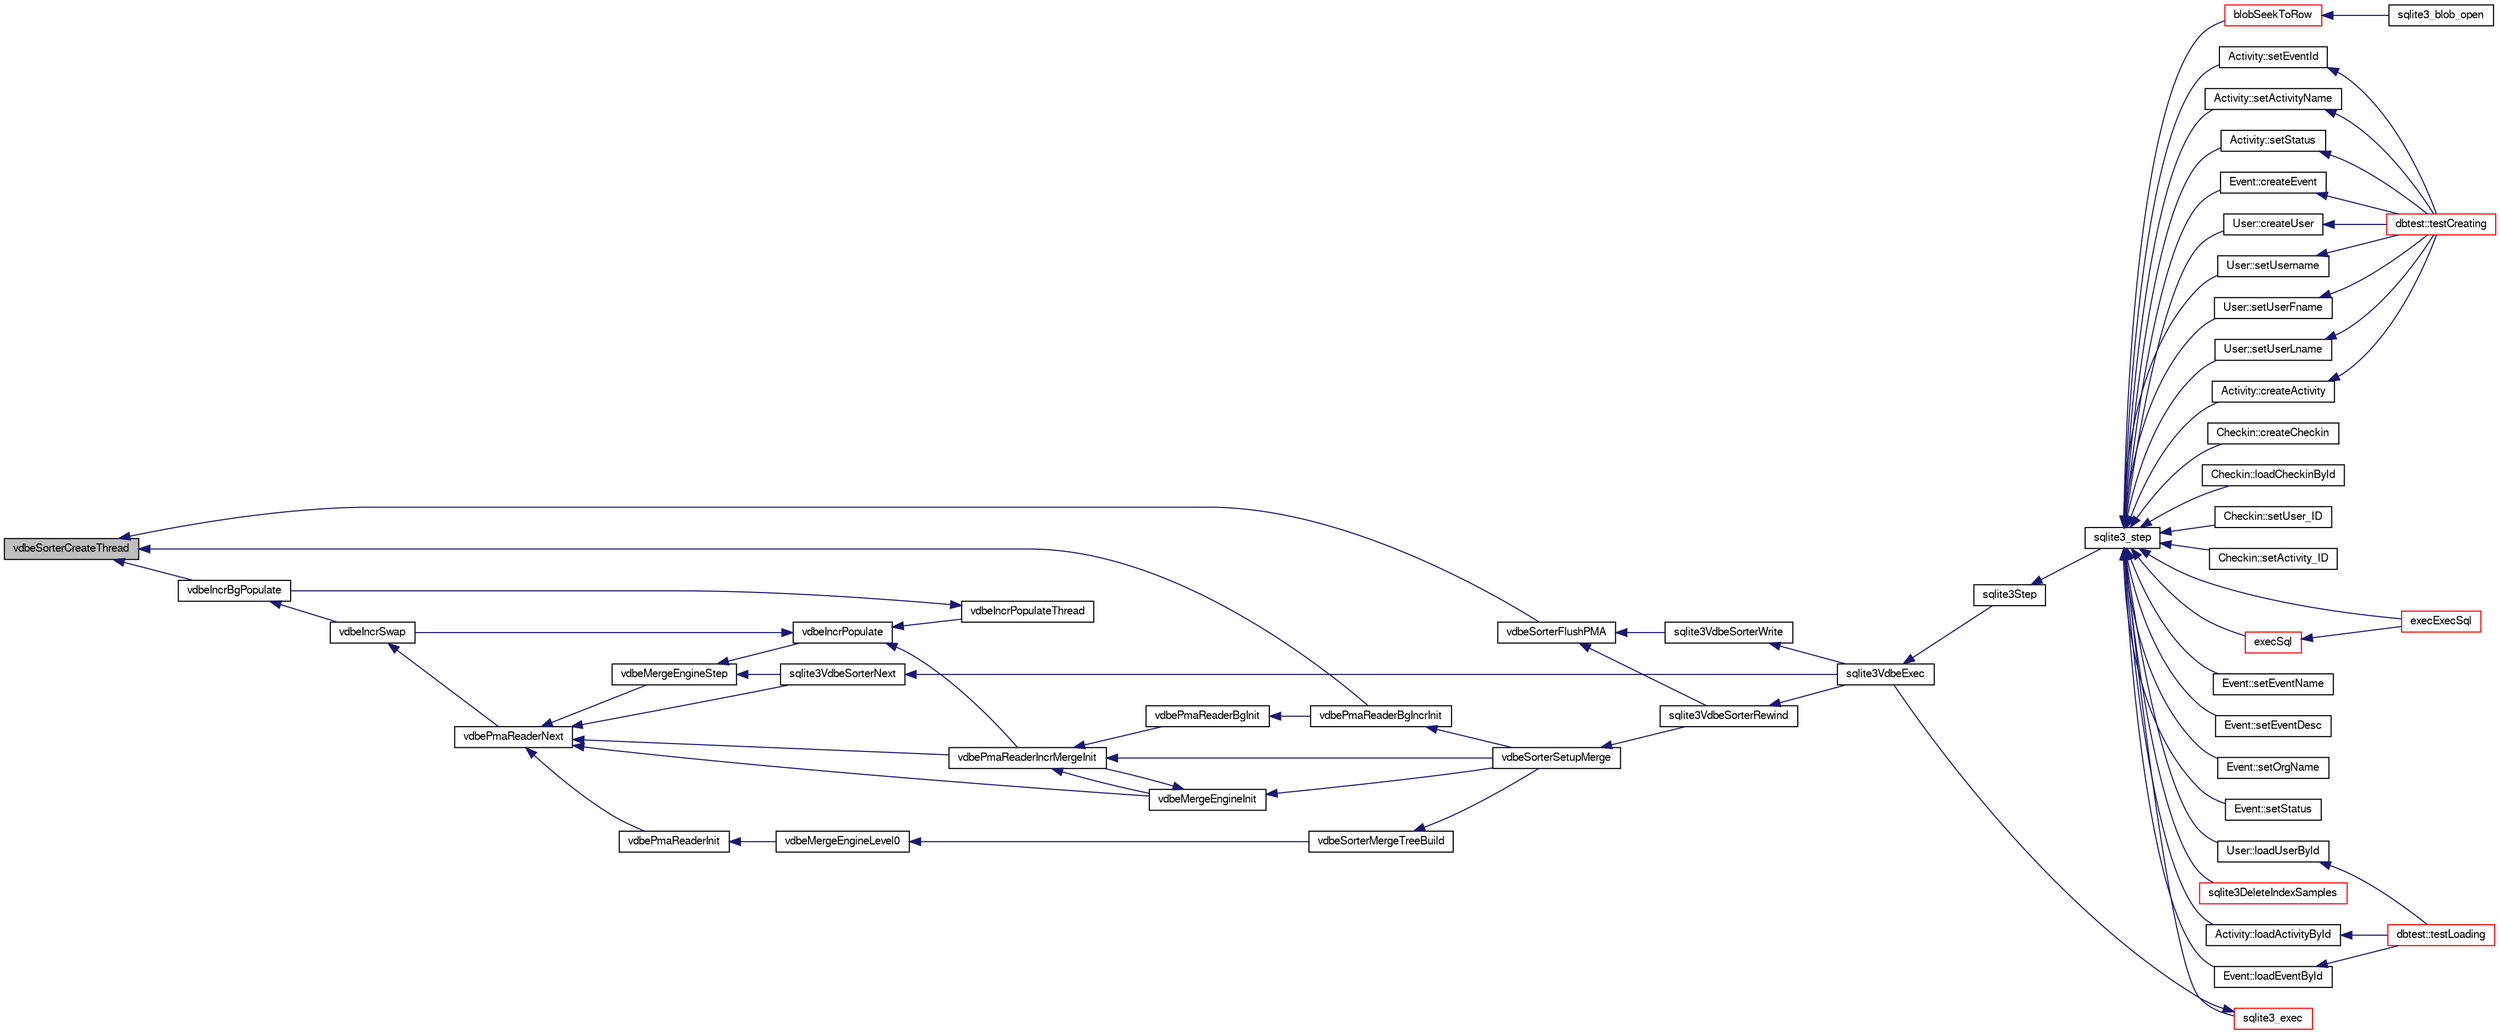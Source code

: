 digraph "vdbeSorterCreateThread"
{
  edge [fontname="FreeSans",fontsize="10",labelfontname="FreeSans",labelfontsize="10"];
  node [fontname="FreeSans",fontsize="10",shape=record];
  rankdir="LR";
  Node880569 [label="vdbeSorterCreateThread",height=0.2,width=0.4,color="black", fillcolor="grey75", style="filled", fontcolor="black"];
  Node880569 -> Node880570 [dir="back",color="midnightblue",fontsize="10",style="solid",fontname="FreeSans"];
  Node880570 [label="vdbeSorterFlushPMA",height=0.2,width=0.4,color="black", fillcolor="white", style="filled",URL="$sqlite3_8c.html#ada9bb002d01885ef3856a19b12b99151"];
  Node880570 -> Node880571 [dir="back",color="midnightblue",fontsize="10",style="solid",fontname="FreeSans"];
  Node880571 [label="sqlite3VdbeSorterWrite",height=0.2,width=0.4,color="black", fillcolor="white", style="filled",URL="$sqlite3_8c.html#a1285a5dd9fee5078593b3cda07911c39"];
  Node880571 -> Node880572 [dir="back",color="midnightblue",fontsize="10",style="solid",fontname="FreeSans"];
  Node880572 [label="sqlite3VdbeExec",height=0.2,width=0.4,color="black", fillcolor="white", style="filled",URL="$sqlite3_8c.html#a8ce40a614bdc56719c4d642b1e4dfb21"];
  Node880572 -> Node880573 [dir="back",color="midnightblue",fontsize="10",style="solid",fontname="FreeSans"];
  Node880573 [label="sqlite3Step",height=0.2,width=0.4,color="black", fillcolor="white", style="filled",URL="$sqlite3_8c.html#a3f2872e873e2758a4beedad1d5113554"];
  Node880573 -> Node880574 [dir="back",color="midnightblue",fontsize="10",style="solid",fontname="FreeSans"];
  Node880574 [label="sqlite3_step",height=0.2,width=0.4,color="black", fillcolor="white", style="filled",URL="$sqlite3_8h.html#ac1e491ce36b7471eb28387f7d3c74334"];
  Node880574 -> Node880575 [dir="back",color="midnightblue",fontsize="10",style="solid",fontname="FreeSans"];
  Node880575 [label="Activity::createActivity",height=0.2,width=0.4,color="black", fillcolor="white", style="filled",URL="$classActivity.html#a813cc5e52c14ab49b39014c134e3425b"];
  Node880575 -> Node880576 [dir="back",color="midnightblue",fontsize="10",style="solid",fontname="FreeSans"];
  Node880576 [label="dbtest::testCreating",height=0.2,width=0.4,color="red", fillcolor="white", style="filled",URL="$classdbtest.html#a8193e88a7df657069c8a6bd09c8243b7"];
  Node880574 -> Node880578 [dir="back",color="midnightblue",fontsize="10",style="solid",fontname="FreeSans"];
  Node880578 [label="Activity::loadActivityById",height=0.2,width=0.4,color="black", fillcolor="white", style="filled",URL="$classActivity.html#abe4ffb4f08a47212ebf9013259d9e7fd"];
  Node880578 -> Node880579 [dir="back",color="midnightblue",fontsize="10",style="solid",fontname="FreeSans"];
  Node880579 [label="dbtest::testLoading",height=0.2,width=0.4,color="red", fillcolor="white", style="filled",URL="$classdbtest.html#a6f98d82a2c8e2b9040848763504ddae1"];
  Node880574 -> Node880580 [dir="back",color="midnightblue",fontsize="10",style="solid",fontname="FreeSans"];
  Node880580 [label="Activity::setEventId",height=0.2,width=0.4,color="black", fillcolor="white", style="filled",URL="$classActivity.html#adb1d0fd0d08f473e068f0a4086bfa9ca"];
  Node880580 -> Node880576 [dir="back",color="midnightblue",fontsize="10",style="solid",fontname="FreeSans"];
  Node880574 -> Node880581 [dir="back",color="midnightblue",fontsize="10",style="solid",fontname="FreeSans"];
  Node880581 [label="Activity::setActivityName",height=0.2,width=0.4,color="black", fillcolor="white", style="filled",URL="$classActivity.html#a62dc3737b33915a36086f9dd26d16a81"];
  Node880581 -> Node880576 [dir="back",color="midnightblue",fontsize="10",style="solid",fontname="FreeSans"];
  Node880574 -> Node880582 [dir="back",color="midnightblue",fontsize="10",style="solid",fontname="FreeSans"];
  Node880582 [label="Activity::setStatus",height=0.2,width=0.4,color="black", fillcolor="white", style="filled",URL="$classActivity.html#af618135a7738f4d2a7ee147a8ef912ea"];
  Node880582 -> Node880576 [dir="back",color="midnightblue",fontsize="10",style="solid",fontname="FreeSans"];
  Node880574 -> Node880583 [dir="back",color="midnightblue",fontsize="10",style="solid",fontname="FreeSans"];
  Node880583 [label="Checkin::createCheckin",height=0.2,width=0.4,color="black", fillcolor="white", style="filled",URL="$classCheckin.html#a4e40acdf7fff0e607f6de4f24f3a163c"];
  Node880574 -> Node880584 [dir="back",color="midnightblue",fontsize="10",style="solid",fontname="FreeSans"];
  Node880584 [label="Checkin::loadCheckinById",height=0.2,width=0.4,color="black", fillcolor="white", style="filled",URL="$classCheckin.html#a3461f70ea6c68475225f2a07f78a21e0"];
  Node880574 -> Node880585 [dir="back",color="midnightblue",fontsize="10",style="solid",fontname="FreeSans"];
  Node880585 [label="Checkin::setUser_ID",height=0.2,width=0.4,color="black", fillcolor="white", style="filled",URL="$classCheckin.html#a76ab640f4f912876dbebf183db5359c6"];
  Node880574 -> Node880586 [dir="back",color="midnightblue",fontsize="10",style="solid",fontname="FreeSans"];
  Node880586 [label="Checkin::setActivity_ID",height=0.2,width=0.4,color="black", fillcolor="white", style="filled",URL="$classCheckin.html#ab2ff3ec2604ec73a42af25874a00b232"];
  Node880574 -> Node880587 [dir="back",color="midnightblue",fontsize="10",style="solid",fontname="FreeSans"];
  Node880587 [label="Event::createEvent",height=0.2,width=0.4,color="black", fillcolor="white", style="filled",URL="$classEvent.html#a77adb9f4a46ffb32c2d931f0691f5903"];
  Node880587 -> Node880576 [dir="back",color="midnightblue",fontsize="10",style="solid",fontname="FreeSans"];
  Node880574 -> Node880588 [dir="back",color="midnightblue",fontsize="10",style="solid",fontname="FreeSans"];
  Node880588 [label="Event::loadEventById",height=0.2,width=0.4,color="black", fillcolor="white", style="filled",URL="$classEvent.html#afa66cea33f722dbeecb69cc98fdea055"];
  Node880588 -> Node880579 [dir="back",color="midnightblue",fontsize="10",style="solid",fontname="FreeSans"];
  Node880574 -> Node880589 [dir="back",color="midnightblue",fontsize="10",style="solid",fontname="FreeSans"];
  Node880589 [label="Event::setEventName",height=0.2,width=0.4,color="black", fillcolor="white", style="filled",URL="$classEvent.html#a10596b6ca077df05184e30d62b08729d"];
  Node880574 -> Node880590 [dir="back",color="midnightblue",fontsize="10",style="solid",fontname="FreeSans"];
  Node880590 [label="Event::setEventDesc",height=0.2,width=0.4,color="black", fillcolor="white", style="filled",URL="$classEvent.html#ae36b8377dcae792f1c5c4726024c981b"];
  Node880574 -> Node880591 [dir="back",color="midnightblue",fontsize="10",style="solid",fontname="FreeSans"];
  Node880591 [label="Event::setOrgName",height=0.2,width=0.4,color="black", fillcolor="white", style="filled",URL="$classEvent.html#a19aac0f776bd764563a54977656cf680"];
  Node880574 -> Node880592 [dir="back",color="midnightblue",fontsize="10",style="solid",fontname="FreeSans"];
  Node880592 [label="Event::setStatus",height=0.2,width=0.4,color="black", fillcolor="white", style="filled",URL="$classEvent.html#ab0a6b9285af0f4172eb841e2b80f8972"];
  Node880574 -> Node880593 [dir="back",color="midnightblue",fontsize="10",style="solid",fontname="FreeSans"];
  Node880593 [label="blobSeekToRow",height=0.2,width=0.4,color="red", fillcolor="white", style="filled",URL="$sqlite3_8c.html#afff57e13332b98c8a44a7cebe38962ab"];
  Node880593 -> Node880594 [dir="back",color="midnightblue",fontsize="10",style="solid",fontname="FreeSans"];
  Node880594 [label="sqlite3_blob_open",height=0.2,width=0.4,color="black", fillcolor="white", style="filled",URL="$sqlite3_8h.html#adb8ad839a5bdd62a43785132bc7dd518"];
  Node880574 -> Node880596 [dir="back",color="midnightblue",fontsize="10",style="solid",fontname="FreeSans"];
  Node880596 [label="sqlite3DeleteIndexSamples",height=0.2,width=0.4,color="red", fillcolor="white", style="filled",URL="$sqlite3_8c.html#aaeda0302fbf61397ec009f65bed047ef"];
  Node880574 -> Node880765 [dir="back",color="midnightblue",fontsize="10",style="solid",fontname="FreeSans"];
  Node880765 [label="sqlite3_exec",height=0.2,width=0.4,color="red", fillcolor="white", style="filled",URL="$sqlite3_8h.html#a97487ec8150e0bcc8fa392ab8f0e24db"];
  Node880765 -> Node880572 [dir="back",color="midnightblue",fontsize="10",style="solid",fontname="FreeSans"];
  Node880574 -> Node880756 [dir="back",color="midnightblue",fontsize="10",style="solid",fontname="FreeSans"];
  Node880756 [label="execSql",height=0.2,width=0.4,color="red", fillcolor="white", style="filled",URL="$sqlite3_8c.html#a7d16651b98a110662f4c265eff0246cb"];
  Node880756 -> Node880757 [dir="back",color="midnightblue",fontsize="10",style="solid",fontname="FreeSans"];
  Node880757 [label="execExecSql",height=0.2,width=0.4,color="red", fillcolor="white", style="filled",URL="$sqlite3_8c.html#ac1be09a6c047f21133d16378d301e0d4"];
  Node880574 -> Node880757 [dir="back",color="midnightblue",fontsize="10",style="solid",fontname="FreeSans"];
  Node880574 -> Node880759 [dir="back",color="midnightblue",fontsize="10",style="solid",fontname="FreeSans"];
  Node880759 [label="User::createUser",height=0.2,width=0.4,color="black", fillcolor="white", style="filled",URL="$classUser.html#a22ed673939e8cc0a136130b809bba513"];
  Node880759 -> Node880576 [dir="back",color="midnightblue",fontsize="10",style="solid",fontname="FreeSans"];
  Node880574 -> Node880760 [dir="back",color="midnightblue",fontsize="10",style="solid",fontname="FreeSans"];
  Node880760 [label="User::loadUserById",height=0.2,width=0.4,color="black", fillcolor="white", style="filled",URL="$classUser.html#a863377665b7fb83c5547dcf9727f5092"];
  Node880760 -> Node880579 [dir="back",color="midnightblue",fontsize="10",style="solid",fontname="FreeSans"];
  Node880574 -> Node880761 [dir="back",color="midnightblue",fontsize="10",style="solid",fontname="FreeSans"];
  Node880761 [label="User::setUsername",height=0.2,width=0.4,color="black", fillcolor="white", style="filled",URL="$classUser.html#aa0497022a136cb78de785b0a39ae60b1"];
  Node880761 -> Node880576 [dir="back",color="midnightblue",fontsize="10",style="solid",fontname="FreeSans"];
  Node880574 -> Node880762 [dir="back",color="midnightblue",fontsize="10",style="solid",fontname="FreeSans"];
  Node880762 [label="User::setUserFname",height=0.2,width=0.4,color="black", fillcolor="white", style="filled",URL="$classUser.html#a72657eb55cd0ca437b4841a43f19912f"];
  Node880762 -> Node880576 [dir="back",color="midnightblue",fontsize="10",style="solid",fontname="FreeSans"];
  Node880574 -> Node880763 [dir="back",color="midnightblue",fontsize="10",style="solid",fontname="FreeSans"];
  Node880763 [label="User::setUserLname",height=0.2,width=0.4,color="black", fillcolor="white", style="filled",URL="$classUser.html#aa25973387e5afe1aa6f60dd6545e33b5"];
  Node880763 -> Node880576 [dir="back",color="midnightblue",fontsize="10",style="solid",fontname="FreeSans"];
  Node880570 -> Node880833 [dir="back",color="midnightblue",fontsize="10",style="solid",fontname="FreeSans"];
  Node880833 [label="sqlite3VdbeSorterRewind",height=0.2,width=0.4,color="black", fillcolor="white", style="filled",URL="$sqlite3_8c.html#a31677d178ebf96ee6034a05660e1f4bf"];
  Node880833 -> Node880572 [dir="back",color="midnightblue",fontsize="10",style="solid",fontname="FreeSans"];
  Node880569 -> Node880834 [dir="back",color="midnightblue",fontsize="10",style="solid",fontname="FreeSans"];
  Node880834 [label="vdbeIncrBgPopulate",height=0.2,width=0.4,color="black", fillcolor="white", style="filled",URL="$sqlite3_8c.html#ac7fcc18f338b99f560b8ce2ad5ced444"];
  Node880834 -> Node880835 [dir="back",color="midnightblue",fontsize="10",style="solid",fontname="FreeSans"];
  Node880835 [label="vdbeIncrSwap",height=0.2,width=0.4,color="black", fillcolor="white", style="filled",URL="$sqlite3_8c.html#a8f7f6718c318c3268d28964e2b983225"];
  Node880835 -> Node880836 [dir="back",color="midnightblue",fontsize="10",style="solid",fontname="FreeSans"];
  Node880836 [label="vdbePmaReaderNext",height=0.2,width=0.4,color="black", fillcolor="white", style="filled",URL="$sqlite3_8c.html#af63a38a01ef1374e7a717f83c2ccf648"];
  Node880836 -> Node880837 [dir="back",color="midnightblue",fontsize="10",style="solid",fontname="FreeSans"];
  Node880837 [label="vdbePmaReaderInit",height=0.2,width=0.4,color="black", fillcolor="white", style="filled",URL="$sqlite3_8c.html#a721a310daa0db281ae2ec97c1e330853"];
  Node880837 -> Node880838 [dir="back",color="midnightblue",fontsize="10",style="solid",fontname="FreeSans"];
  Node880838 [label="vdbeMergeEngineLevel0",height=0.2,width=0.4,color="black", fillcolor="white", style="filled",URL="$sqlite3_8c.html#a5b84168cf5b5c64218810fbc3182b95f"];
  Node880838 -> Node880839 [dir="back",color="midnightblue",fontsize="10",style="solid",fontname="FreeSans"];
  Node880839 [label="vdbeSorterMergeTreeBuild",height=0.2,width=0.4,color="black", fillcolor="white", style="filled",URL="$sqlite3_8c.html#a7af2bdcef74d6ae7b6c04a2a7d171f33"];
  Node880839 -> Node880840 [dir="back",color="midnightblue",fontsize="10",style="solid",fontname="FreeSans"];
  Node880840 [label="vdbeSorterSetupMerge",height=0.2,width=0.4,color="black", fillcolor="white", style="filled",URL="$sqlite3_8c.html#a82088507aafeedcc04af031f7ea0bbd8"];
  Node880840 -> Node880833 [dir="back",color="midnightblue",fontsize="10",style="solid",fontname="FreeSans"];
  Node880836 -> Node880841 [dir="back",color="midnightblue",fontsize="10",style="solid",fontname="FreeSans"];
  Node880841 [label="vdbeMergeEngineStep",height=0.2,width=0.4,color="black", fillcolor="white", style="filled",URL="$sqlite3_8c.html#a36af2b5bd30bb2d097a185ce7b349aed"];
  Node880841 -> Node880842 [dir="back",color="midnightblue",fontsize="10",style="solid",fontname="FreeSans"];
  Node880842 [label="vdbeIncrPopulate",height=0.2,width=0.4,color="black", fillcolor="white", style="filled",URL="$sqlite3_8c.html#a157a9f79260999f8f5f336d246f7b1bd"];
  Node880842 -> Node880843 [dir="back",color="midnightblue",fontsize="10",style="solid",fontname="FreeSans"];
  Node880843 [label="vdbeIncrPopulateThread",height=0.2,width=0.4,color="black", fillcolor="white", style="filled",URL="$sqlite3_8c.html#ae7c977e9bc712052464f45c67e95847b"];
  Node880843 -> Node880834 [dir="back",color="midnightblue",fontsize="10",style="solid",fontname="FreeSans"];
  Node880842 -> Node880835 [dir="back",color="midnightblue",fontsize="10",style="solid",fontname="FreeSans"];
  Node880842 -> Node880844 [dir="back",color="midnightblue",fontsize="10",style="solid",fontname="FreeSans"];
  Node880844 [label="vdbePmaReaderIncrMergeInit",height=0.2,width=0.4,color="black", fillcolor="white", style="filled",URL="$sqlite3_8c.html#a8174970251c49119bb287029eb1d3aed"];
  Node880844 -> Node880845 [dir="back",color="midnightblue",fontsize="10",style="solid",fontname="FreeSans"];
  Node880845 [label="vdbeMergeEngineInit",height=0.2,width=0.4,color="black", fillcolor="white", style="filled",URL="$sqlite3_8c.html#aa3c8bfc9bbc60c4bc1402369750c8c1f"];
  Node880845 -> Node880844 [dir="back",color="midnightblue",fontsize="10",style="solid",fontname="FreeSans"];
  Node880845 -> Node880840 [dir="back",color="midnightblue",fontsize="10",style="solid",fontname="FreeSans"];
  Node880844 -> Node880846 [dir="back",color="midnightblue",fontsize="10",style="solid",fontname="FreeSans"];
  Node880846 [label="vdbePmaReaderBgInit",height=0.2,width=0.4,color="black", fillcolor="white", style="filled",URL="$sqlite3_8c.html#a9b5ba54e987dd6921fce57849ada7006"];
  Node880846 -> Node880847 [dir="back",color="midnightblue",fontsize="10",style="solid",fontname="FreeSans"];
  Node880847 [label="vdbePmaReaderBgIncrInit",height=0.2,width=0.4,color="black", fillcolor="white", style="filled",URL="$sqlite3_8c.html#a6af1891e09d9b5c7fc9fa201cf96d9ab"];
  Node880847 -> Node880840 [dir="back",color="midnightblue",fontsize="10",style="solid",fontname="FreeSans"];
  Node880844 -> Node880840 [dir="back",color="midnightblue",fontsize="10",style="solid",fontname="FreeSans"];
  Node880841 -> Node880848 [dir="back",color="midnightblue",fontsize="10",style="solid",fontname="FreeSans"];
  Node880848 [label="sqlite3VdbeSorterNext",height=0.2,width=0.4,color="black", fillcolor="white", style="filled",URL="$sqlite3_8c.html#a2c124733226f09f5b5ac860635be7850"];
  Node880848 -> Node880572 [dir="back",color="midnightblue",fontsize="10",style="solid",fontname="FreeSans"];
  Node880836 -> Node880845 [dir="back",color="midnightblue",fontsize="10",style="solid",fontname="FreeSans"];
  Node880836 -> Node880844 [dir="back",color="midnightblue",fontsize="10",style="solid",fontname="FreeSans"];
  Node880836 -> Node880848 [dir="back",color="midnightblue",fontsize="10",style="solid",fontname="FreeSans"];
  Node880569 -> Node880847 [dir="back",color="midnightblue",fontsize="10",style="solid",fontname="FreeSans"];
}
